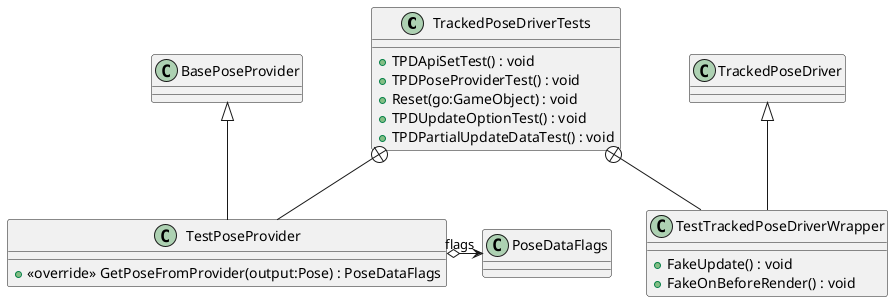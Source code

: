 @startuml
class TrackedPoseDriverTests {
    + TPDApiSetTest() : void
    + TPDPoseProviderTest() : void
    + Reset(go:GameObject) : void
    + TPDUpdateOptionTest() : void
    + TPDPartialUpdateDataTest() : void
}
class TestTrackedPoseDriverWrapper {
    + FakeUpdate() : void
    + FakeOnBeforeRender() : void
}
class TestPoseProvider {
    + <<override>> GetPoseFromProvider(output:Pose) : PoseDataFlags
}
TrackedPoseDriverTests +-- TestTrackedPoseDriverWrapper
TrackedPoseDriver <|-- TestTrackedPoseDriverWrapper
TrackedPoseDriverTests +-- TestPoseProvider
BasePoseProvider <|-- TestPoseProvider
TestPoseProvider o-> "flags" PoseDataFlags
@enduml
